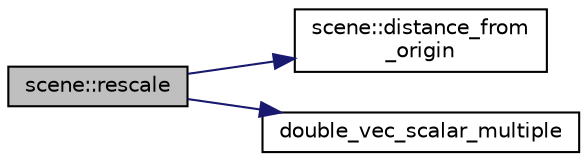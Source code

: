 digraph "scene::rescale"
{
  edge [fontname="Helvetica",fontsize="10",labelfontname="Helvetica",labelfontsize="10"];
  node [fontname="Helvetica",fontsize="10",shape=record];
  rankdir="LR";
  Node378 [label="scene::rescale",height=0.2,width=0.4,color="black", fillcolor="grey75", style="filled", fontcolor="black"];
  Node378 -> Node379 [color="midnightblue",fontsize="10",style="solid",fontname="Helvetica"];
  Node379 [label="scene::distance_from\l_origin",height=0.2,width=0.4,color="black", fillcolor="white", style="filled",URL="$df/db1/classscene.html#a48aceb808cb95c97b7515ff9dabfcd3a"];
  Node378 -> Node380 [color="midnightblue",fontsize="10",style="solid",fontname="Helvetica"];
  Node380 [label="double_vec_scalar_multiple",height=0.2,width=0.4,color="black", fillcolor="white", style="filled",URL="$d5/d87/globals_8h.html#aa29261af29e79594ff79aecd6dd9643a"];
}
